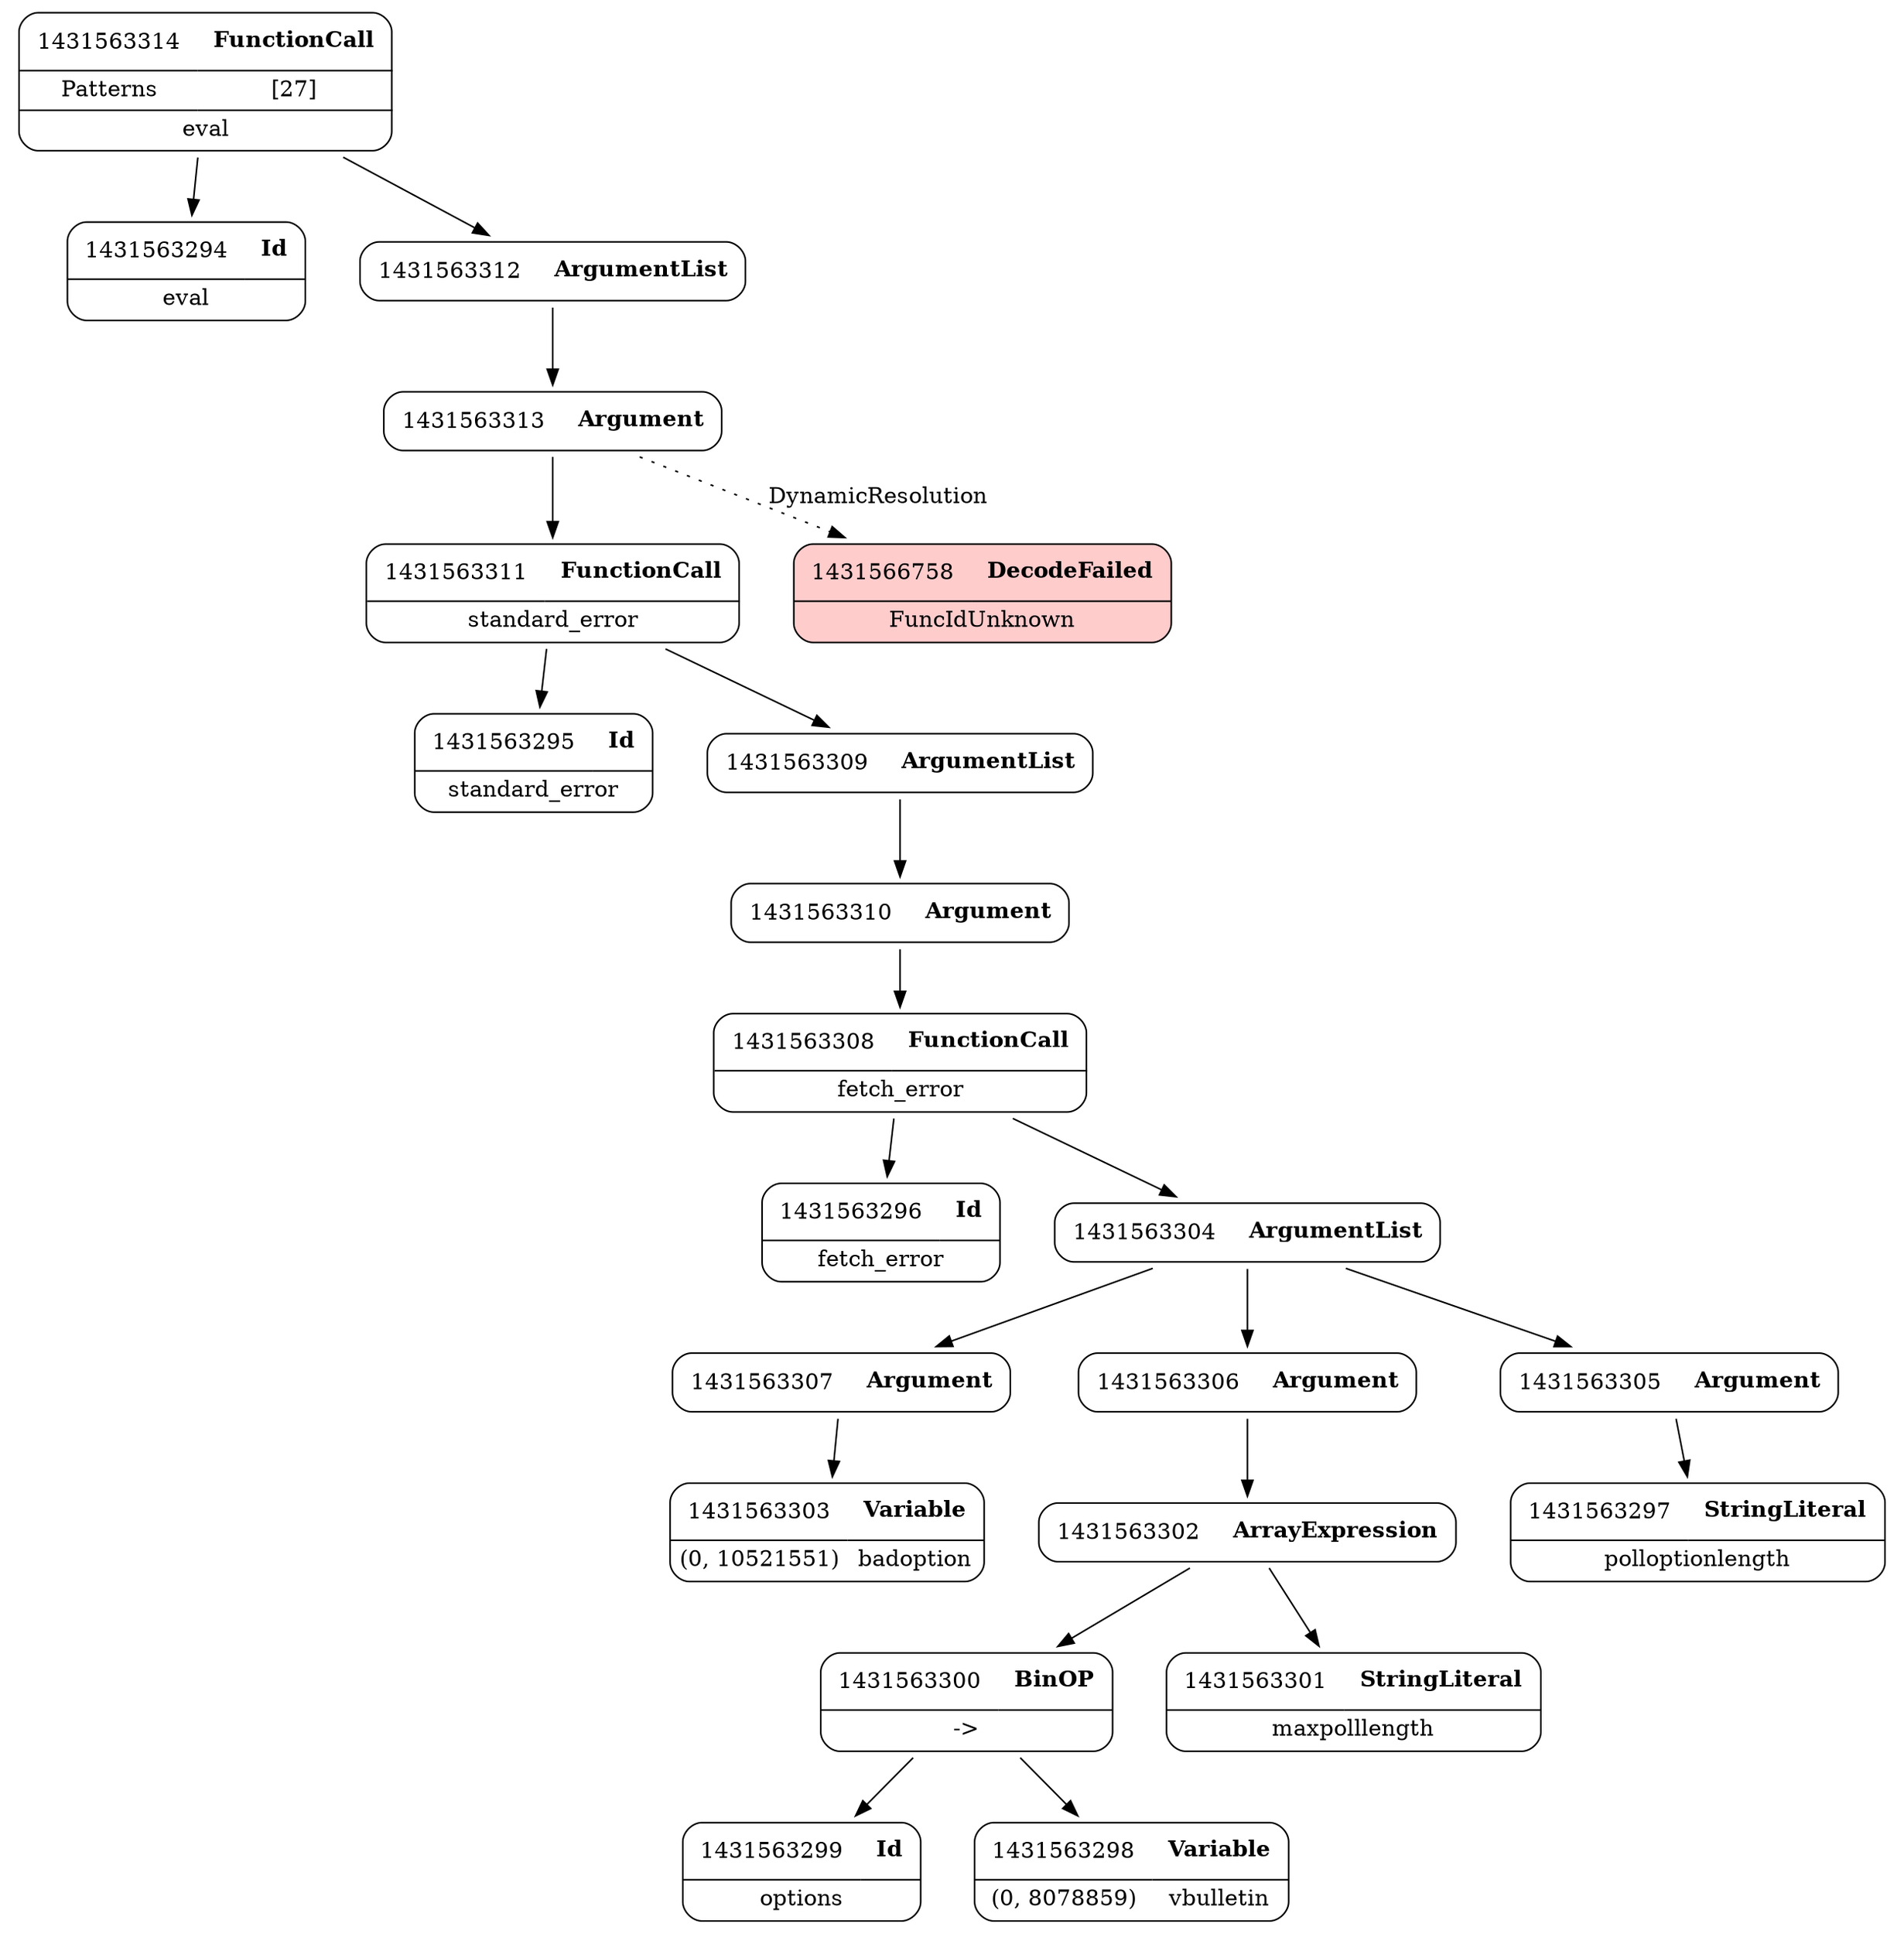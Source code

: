 digraph ast {
node [shape=none];
1431563314 [label=<<TABLE border='1' cellspacing='0' cellpadding='10' style='rounded' ><TR><TD border='0'>1431563314</TD><TD border='0'><B>FunctionCall</B></TD></TR><HR/><TR><TD border='0' cellpadding='5'>Patterns</TD><TD border='0' cellpadding='5'>[27]</TD></TR><HR/><TR><TD border='0' cellpadding='5' colspan='2'>eval</TD></TR></TABLE>>];
1431563314 -> 1431563294 [weight=2];
1431563314 -> 1431563312 [weight=2];
1431563313 [label=<<TABLE border='1' cellspacing='0' cellpadding='10' style='rounded' ><TR><TD border='0'>1431563313</TD><TD border='0'><B>Argument</B></TD></TR></TABLE>>];
1431563313 -> 1431563311 [weight=2];
1431563313 -> 1431566758 [style=dotted,label=DynamicResolution];
1431563312 [label=<<TABLE border='1' cellspacing='0' cellpadding='10' style='rounded' ><TR><TD border='0'>1431563312</TD><TD border='0'><B>ArgumentList</B></TD></TR></TABLE>>];
1431563312 -> 1431563313 [weight=2];
1431563295 [label=<<TABLE border='1' cellspacing='0' cellpadding='10' style='rounded' ><TR><TD border='0'>1431563295</TD><TD border='0'><B>Id</B></TD></TR><HR/><TR><TD border='0' cellpadding='5' colspan='2'>standard_error</TD></TR></TABLE>>];
1431563294 [label=<<TABLE border='1' cellspacing='0' cellpadding='10' style='rounded' ><TR><TD border='0'>1431563294</TD><TD border='0'><B>Id</B></TD></TR><HR/><TR><TD border='0' cellpadding='5' colspan='2'>eval</TD></TR></TABLE>>];
1431563299 [label=<<TABLE border='1' cellspacing='0' cellpadding='10' style='rounded' ><TR><TD border='0'>1431563299</TD><TD border='0'><B>Id</B></TD></TR><HR/><TR><TD border='0' cellpadding='5' colspan='2'>options</TD></TR></TABLE>>];
1431563298 [label=<<TABLE border='1' cellspacing='0' cellpadding='10' style='rounded' ><TR><TD border='0'>1431563298</TD><TD border='0'><B>Variable</B></TD></TR><HR/><TR><TD border='0' cellpadding='5'>(0, 8078859)</TD><TD border='0' cellpadding='5'>vbulletin</TD></TR></TABLE>>];
1431563297 [label=<<TABLE border='1' cellspacing='0' cellpadding='10' style='rounded' ><TR><TD border='0'>1431563297</TD><TD border='0'><B>StringLiteral</B></TD></TR><HR/><TR><TD border='0' cellpadding='5' colspan='2'>polloptionlength</TD></TR></TABLE>>];
1431563296 [label=<<TABLE border='1' cellspacing='0' cellpadding='10' style='rounded' ><TR><TD border='0'>1431563296</TD><TD border='0'><B>Id</B></TD></TR><HR/><TR><TD border='0' cellpadding='5' colspan='2'>fetch_error</TD></TR></TABLE>>];
1431563303 [label=<<TABLE border='1' cellspacing='0' cellpadding='10' style='rounded' ><TR><TD border='0'>1431563303</TD><TD border='0'><B>Variable</B></TD></TR><HR/><TR><TD border='0' cellpadding='5'>(0, 10521551)</TD><TD border='0' cellpadding='5'>badoption</TD></TR></TABLE>>];
1431563302 [label=<<TABLE border='1' cellspacing='0' cellpadding='10' style='rounded' ><TR><TD border='0'>1431563302</TD><TD border='0'><B>ArrayExpression</B></TD></TR></TABLE>>];
1431563302 -> 1431563300 [weight=2];
1431563302 -> 1431563301 [weight=2];
1431566758 [label=<<TABLE border='1' cellspacing='0' cellpadding='10' style='rounded' bgcolor='#FFCCCC' ><TR><TD border='0'>1431566758</TD><TD border='0'><B>DecodeFailed</B></TD></TR><HR/><TR><TD border='0' cellpadding='5' colspan='2'>FuncIdUnknown</TD></TR></TABLE>>];
1431563301 [label=<<TABLE border='1' cellspacing='0' cellpadding='10' style='rounded' ><TR><TD border='0'>1431563301</TD><TD border='0'><B>StringLiteral</B></TD></TR><HR/><TR><TD border='0' cellpadding='5' colspan='2'>maxpolllength</TD></TR></TABLE>>];
1431563300 [label=<<TABLE border='1' cellspacing='0' cellpadding='10' style='rounded' ><TR><TD border='0'>1431563300</TD><TD border='0'><B>BinOP</B></TD></TR><HR/><TR><TD border='0' cellpadding='5' colspan='2'>-&gt;</TD></TR></TABLE>>];
1431563300 -> 1431563298 [weight=2];
1431563300 -> 1431563299 [weight=2];
1431563307 [label=<<TABLE border='1' cellspacing='0' cellpadding='10' style='rounded' ><TR><TD border='0'>1431563307</TD><TD border='0'><B>Argument</B></TD></TR></TABLE>>];
1431563307 -> 1431563303 [weight=2];
1431563306 [label=<<TABLE border='1' cellspacing='0' cellpadding='10' style='rounded' ><TR><TD border='0'>1431563306</TD><TD border='0'><B>Argument</B></TD></TR></TABLE>>];
1431563306 -> 1431563302 [weight=2];
1431563305 [label=<<TABLE border='1' cellspacing='0' cellpadding='10' style='rounded' ><TR><TD border='0'>1431563305</TD><TD border='0'><B>Argument</B></TD></TR></TABLE>>];
1431563305 -> 1431563297 [weight=2];
1431563304 [label=<<TABLE border='1' cellspacing='0' cellpadding='10' style='rounded' ><TR><TD border='0'>1431563304</TD><TD border='0'><B>ArgumentList</B></TD></TR></TABLE>>];
1431563304 -> 1431563305 [weight=2];
1431563304 -> 1431563306 [weight=2];
1431563304 -> 1431563307 [weight=2];
1431563311 [label=<<TABLE border='1' cellspacing='0' cellpadding='10' style='rounded' ><TR><TD border='0'>1431563311</TD><TD border='0'><B>FunctionCall</B></TD></TR><HR/><TR><TD border='0' cellpadding='5' colspan='2'>standard_error</TD></TR></TABLE>>];
1431563311 -> 1431563295 [weight=2];
1431563311 -> 1431563309 [weight=2];
1431563310 [label=<<TABLE border='1' cellspacing='0' cellpadding='10' style='rounded' ><TR><TD border='0'>1431563310</TD><TD border='0'><B>Argument</B></TD></TR></TABLE>>];
1431563310 -> 1431563308 [weight=2];
1431563309 [label=<<TABLE border='1' cellspacing='0' cellpadding='10' style='rounded' ><TR><TD border='0'>1431563309</TD><TD border='0'><B>ArgumentList</B></TD></TR></TABLE>>];
1431563309 -> 1431563310 [weight=2];
1431563308 [label=<<TABLE border='1' cellspacing='0' cellpadding='10' style='rounded' ><TR><TD border='0'>1431563308</TD><TD border='0'><B>FunctionCall</B></TD></TR><HR/><TR><TD border='0' cellpadding='5' colspan='2'>fetch_error</TD></TR></TABLE>>];
1431563308 -> 1431563296 [weight=2];
1431563308 -> 1431563304 [weight=2];
}
